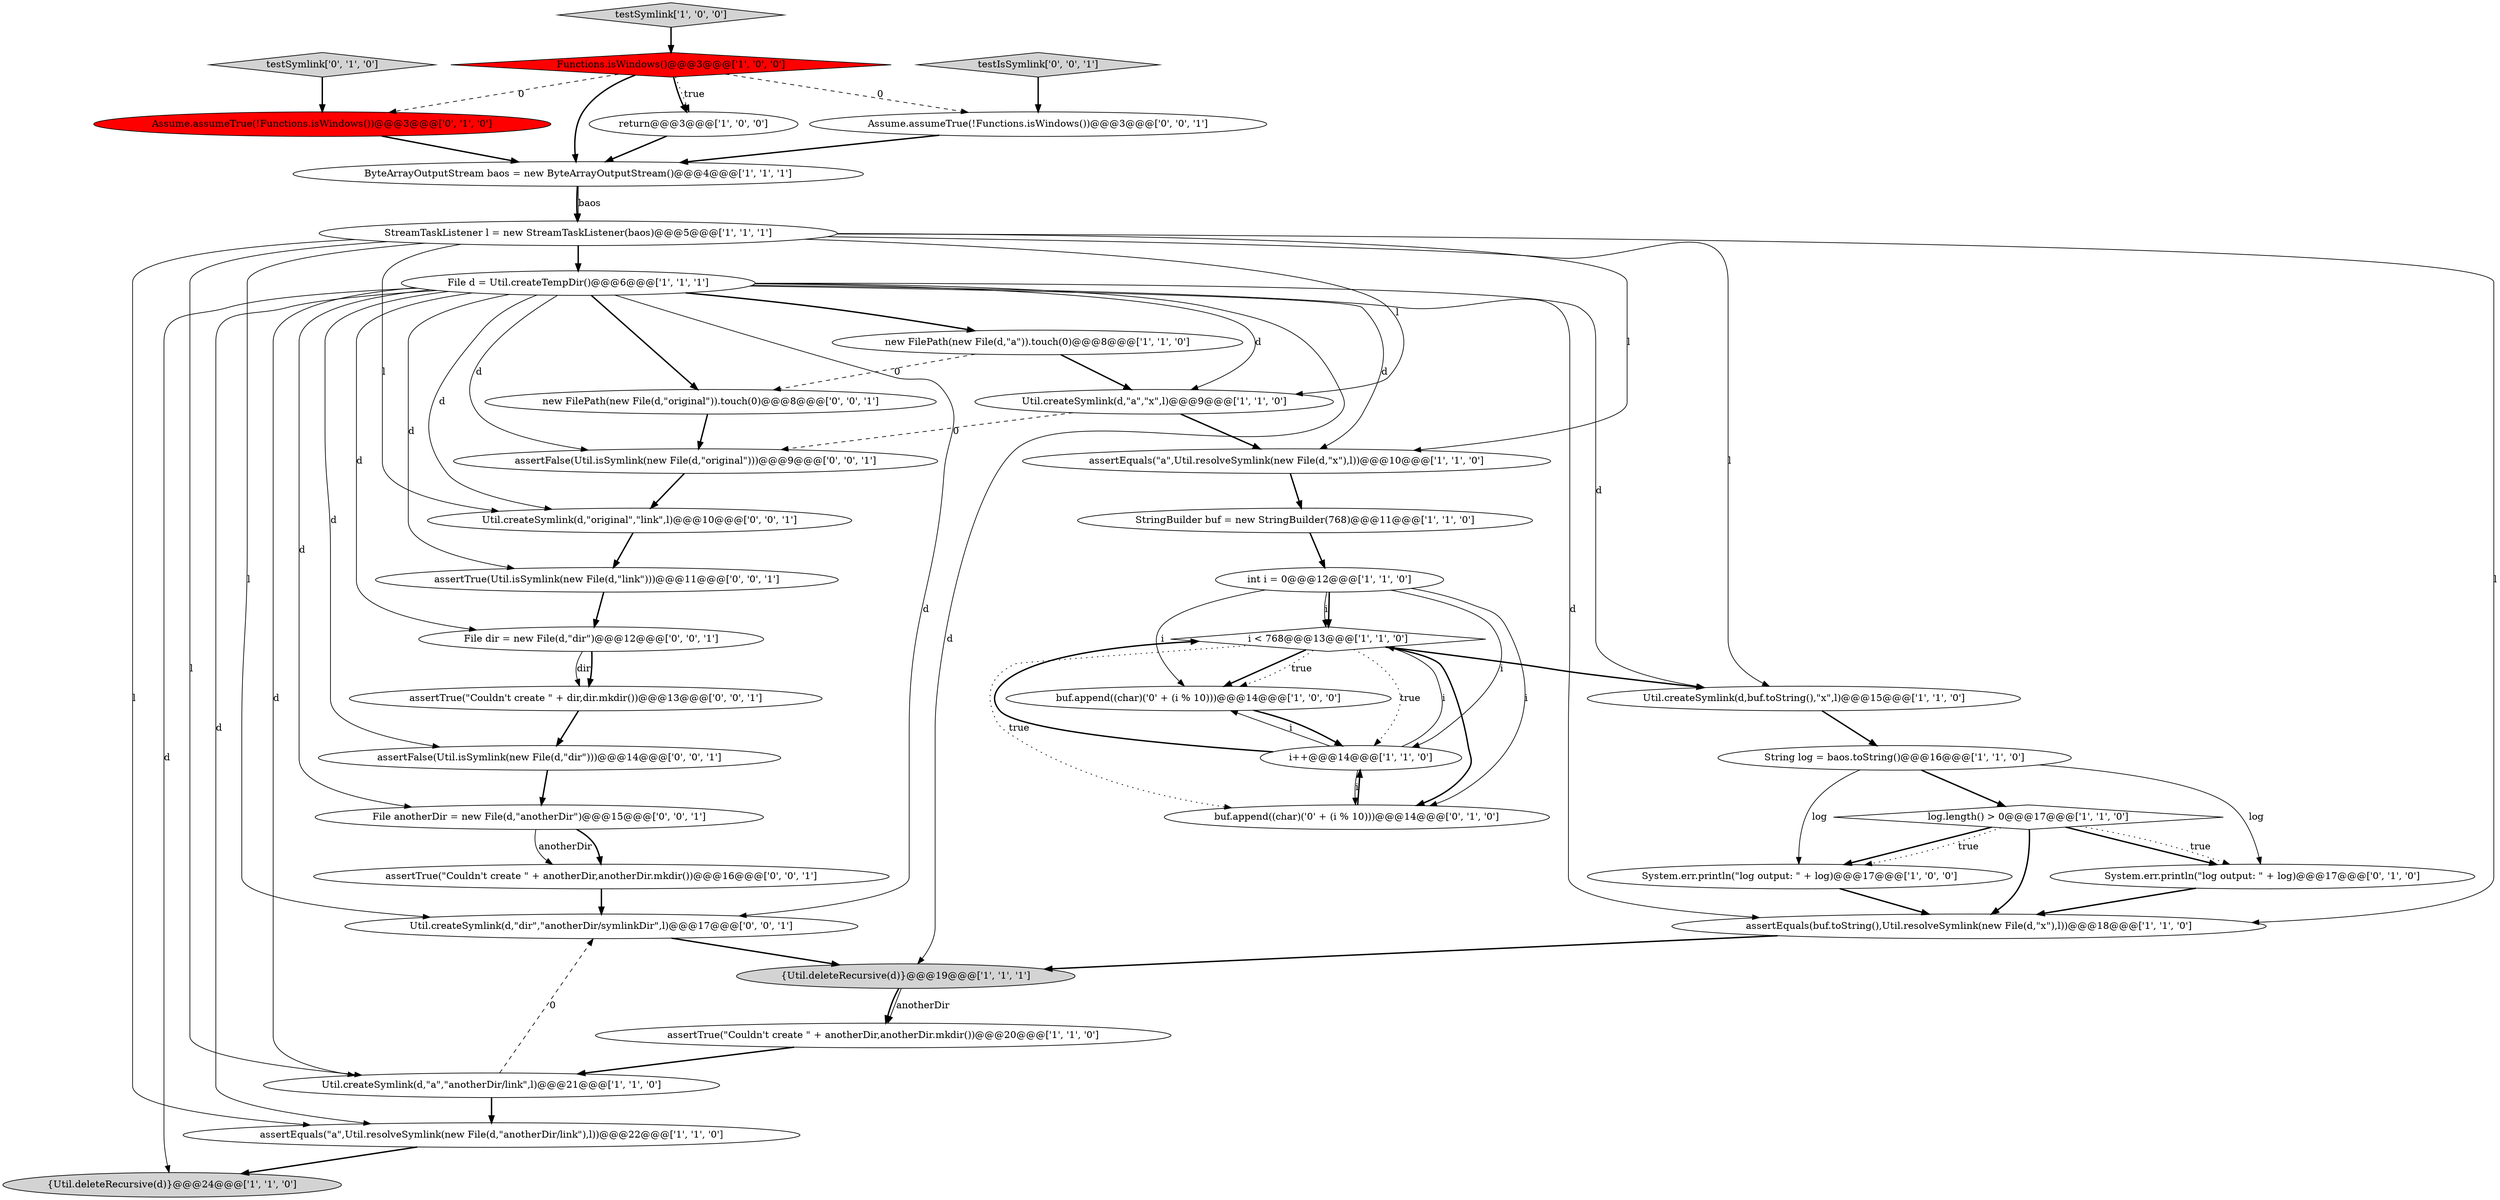 digraph {
12 [style = filled, label = "return@@@3@@@['1', '0', '0']", fillcolor = white, shape = ellipse image = "AAA0AAABBB1BBB"];
39 [style = filled, label = "assertTrue(Util.isSymlink(new File(d,\"link\")))@@@11@@@['0', '0', '1']", fillcolor = white, shape = ellipse image = "AAA0AAABBB3BBB"];
5 [style = filled, label = "int i = 0@@@12@@@['1', '1', '0']", fillcolor = white, shape = ellipse image = "AAA0AAABBB1BBB"];
19 [style = filled, label = "log.length() > 0@@@17@@@['1', '1', '0']", fillcolor = white, shape = diamond image = "AAA0AAABBB1BBB"];
33 [style = filled, label = "new FilePath(new File(d,\"original\")).touch(0)@@@8@@@['0', '0', '1']", fillcolor = white, shape = ellipse image = "AAA0AAABBB3BBB"];
31 [style = filled, label = "Util.createSymlink(d,\"original\",\"link\",l)@@@10@@@['0', '0', '1']", fillcolor = white, shape = ellipse image = "AAA0AAABBB3BBB"];
16 [style = filled, label = "StreamTaskListener l = new StreamTaskListener(baos)@@@5@@@['1', '1', '1']", fillcolor = white, shape = ellipse image = "AAA0AAABBB1BBB"];
38 [style = filled, label = "Assume.assumeTrue(!Functions.isWindows())@@@3@@@['0', '0', '1']", fillcolor = white, shape = ellipse image = "AAA0AAABBB3BBB"];
7 [style = filled, label = "{Util.deleteRecursive(d)}@@@19@@@['1', '1', '1']", fillcolor = lightgray, shape = ellipse image = "AAA0AAABBB1BBB"];
20 [style = filled, label = "i < 768@@@13@@@['1', '1', '0']", fillcolor = white, shape = diamond image = "AAA0AAABBB1BBB"];
2 [style = filled, label = "buf.append((char)('0' + (i % 10)))@@@14@@@['1', '0', '0']", fillcolor = white, shape = ellipse image = "AAA0AAABBB1BBB"];
4 [style = filled, label = "File d = Util.createTempDir()@@@6@@@['1', '1', '1']", fillcolor = white, shape = ellipse image = "AAA0AAABBB1BBB"];
6 [style = filled, label = "StringBuilder buf = new StringBuilder(768)@@@11@@@['1', '1', '0']", fillcolor = white, shape = ellipse image = "AAA0AAABBB1BBB"];
22 [style = filled, label = "assertTrue(\"Couldn't create \" + anotherDir,anotherDir.mkdir())@@@20@@@['1', '1', '0']", fillcolor = white, shape = ellipse image = "AAA0AAABBB1BBB"];
8 [style = filled, label = "i++@@@14@@@['1', '1', '0']", fillcolor = white, shape = ellipse image = "AAA0AAABBB1BBB"];
30 [style = filled, label = "assertFalse(Util.isSymlink(new File(d,\"original\")))@@@9@@@['0', '0', '1']", fillcolor = white, shape = ellipse image = "AAA0AAABBB3BBB"];
36 [style = filled, label = "File dir = new File(d,\"dir\")@@@12@@@['0', '0', '1']", fillcolor = white, shape = ellipse image = "AAA0AAABBB3BBB"];
28 [style = filled, label = "File anotherDir = new File(d,\"anotherDir\")@@@15@@@['0', '0', '1']", fillcolor = white, shape = ellipse image = "AAA0AAABBB3BBB"];
10 [style = filled, label = "assertEquals(\"a\",Util.resolveSymlink(new File(d,\"x\"),l))@@@10@@@['1', '1', '0']", fillcolor = white, shape = ellipse image = "AAA0AAABBB1BBB"];
32 [style = filled, label = "assertFalse(Util.isSymlink(new File(d,\"dir\")))@@@14@@@['0', '0', '1']", fillcolor = white, shape = ellipse image = "AAA0AAABBB3BBB"];
24 [style = filled, label = "buf.append((char)('0' + (i % 10)))@@@14@@@['0', '1', '0']", fillcolor = white, shape = ellipse image = "AAA0AAABBB2BBB"];
13 [style = filled, label = "ByteArrayOutputStream baos = new ByteArrayOutputStream()@@@4@@@['1', '1', '1']", fillcolor = white, shape = ellipse image = "AAA0AAABBB1BBB"];
27 [style = filled, label = "testSymlink['0', '1', '0']", fillcolor = lightgray, shape = diamond image = "AAA0AAABBB2BBB"];
15 [style = filled, label = "new FilePath(new File(d,\"a\")).touch(0)@@@8@@@['1', '1', '0']", fillcolor = white, shape = ellipse image = "AAA0AAABBB1BBB"];
23 [style = filled, label = "testSymlink['1', '0', '0']", fillcolor = lightgray, shape = diamond image = "AAA0AAABBB1BBB"];
9 [style = filled, label = "{Util.deleteRecursive(d)}@@@24@@@['1', '1', '0']", fillcolor = lightgray, shape = ellipse image = "AAA0AAABBB1BBB"];
17 [style = filled, label = "Functions.isWindows()@@@3@@@['1', '0', '0']", fillcolor = red, shape = diamond image = "AAA1AAABBB1BBB"];
25 [style = filled, label = "Assume.assumeTrue(!Functions.isWindows())@@@3@@@['0', '1', '0']", fillcolor = red, shape = ellipse image = "AAA1AAABBB2BBB"];
29 [style = filled, label = "testIsSymlink['0', '0', '1']", fillcolor = lightgray, shape = diamond image = "AAA0AAABBB3BBB"];
18 [style = filled, label = "System.err.println(\"log output: \" + log)@@@17@@@['1', '0', '0']", fillcolor = white, shape = ellipse image = "AAA0AAABBB1BBB"];
11 [style = filled, label = "String log = baos.toString()@@@16@@@['1', '1', '0']", fillcolor = white, shape = ellipse image = "AAA0AAABBB1BBB"];
21 [style = filled, label = "assertEquals(buf.toString(),Util.resolveSymlink(new File(d,\"x\"),l))@@@18@@@['1', '1', '0']", fillcolor = white, shape = ellipse image = "AAA0AAABBB1BBB"];
1 [style = filled, label = "Util.createSymlink(d,buf.toString(),\"x\",l)@@@15@@@['1', '1', '0']", fillcolor = white, shape = ellipse image = "AAA0AAABBB1BBB"];
26 [style = filled, label = "System.err.println(\"log output: \" + log)@@@17@@@['0', '1', '0']", fillcolor = white, shape = ellipse image = "AAA0AAABBB2BBB"];
14 [style = filled, label = "Util.createSymlink(d,\"a\",\"anotherDir/link\",l)@@@21@@@['1', '1', '0']", fillcolor = white, shape = ellipse image = "AAA0AAABBB1BBB"];
34 [style = filled, label = "Util.createSymlink(d,\"dir\",\"anotherDir/symlinkDir\",l)@@@17@@@['0', '0', '1']", fillcolor = white, shape = ellipse image = "AAA0AAABBB3BBB"];
0 [style = filled, label = "Util.createSymlink(d,\"a\",\"x\",l)@@@9@@@['1', '1', '0']", fillcolor = white, shape = ellipse image = "AAA0AAABBB1BBB"];
3 [style = filled, label = "assertEquals(\"a\",Util.resolveSymlink(new File(d,\"anotherDir/link\"),l))@@@22@@@['1', '1', '0']", fillcolor = white, shape = ellipse image = "AAA0AAABBB1BBB"];
37 [style = filled, label = "assertTrue(\"Couldn't create \" + anotherDir,anotherDir.mkdir())@@@16@@@['0', '0', '1']", fillcolor = white, shape = ellipse image = "AAA0AAABBB3BBB"];
35 [style = filled, label = "assertTrue(\"Couldn't create \" + dir,dir.mkdir())@@@13@@@['0', '0', '1']", fillcolor = white, shape = ellipse image = "AAA0AAABBB3BBB"];
36->35 [style = solid, label="dir"];
14->3 [style = bold, label=""];
5->20 [style = bold, label=""];
4->15 [style = bold, label=""];
8->20 [style = solid, label="i"];
4->32 [style = solid, label="d"];
4->21 [style = solid, label="d"];
8->24 [style = solid, label="i"];
16->14 [style = solid, label="l"];
8->20 [style = bold, label=""];
28->37 [style = solid, label="anotherDir"];
15->0 [style = bold, label=""];
0->30 [style = dashed, label="0"];
15->33 [style = dashed, label="0"];
23->17 [style = bold, label=""];
4->34 [style = solid, label="d"];
27->25 [style = bold, label=""];
8->2 [style = solid, label="i"];
19->18 [style = bold, label=""];
28->37 [style = bold, label=""];
20->24 [style = dotted, label="true"];
4->31 [style = solid, label="d"];
16->3 [style = solid, label="l"];
13->16 [style = bold, label=""];
1->11 [style = bold, label=""];
16->1 [style = solid, label="l"];
4->30 [style = solid, label="d"];
19->26 [style = bold, label=""];
33->30 [style = bold, label=""];
21->7 [style = bold, label=""];
5->24 [style = solid, label="i"];
29->38 [style = bold, label=""];
16->10 [style = solid, label="l"];
4->39 [style = solid, label="d"];
24->8 [style = bold, label=""];
36->35 [style = bold, label=""];
22->14 [style = bold, label=""];
19->26 [style = dotted, label="true"];
5->8 [style = solid, label="i"];
4->0 [style = solid, label="d"];
16->21 [style = solid, label="l"];
5->2 [style = solid, label="i"];
19->18 [style = dotted, label="true"];
35->32 [style = bold, label=""];
20->1 [style = bold, label=""];
4->33 [style = bold, label=""];
17->38 [style = dashed, label="0"];
10->6 [style = bold, label=""];
17->25 [style = dashed, label="0"];
26->21 [style = bold, label=""];
3->9 [style = bold, label=""];
12->13 [style = bold, label=""];
7->22 [style = bold, label=""];
6->5 [style = bold, label=""];
17->12 [style = bold, label=""];
17->12 [style = dotted, label="true"];
30->31 [style = bold, label=""];
4->3 [style = solid, label="d"];
17->13 [style = bold, label=""];
31->39 [style = bold, label=""];
18->21 [style = bold, label=""];
16->4 [style = bold, label=""];
4->1 [style = solid, label="d"];
19->21 [style = bold, label=""];
7->22 [style = solid, label="anotherDir"];
5->20 [style = solid, label="i"];
4->36 [style = solid, label="d"];
14->34 [style = dashed, label="0"];
25->13 [style = bold, label=""];
20->8 [style = dotted, label="true"];
4->28 [style = solid, label="d"];
34->7 [style = bold, label=""];
4->10 [style = solid, label="d"];
4->14 [style = solid, label="d"];
13->16 [style = solid, label="baos"];
11->19 [style = bold, label=""];
4->7 [style = solid, label="d"];
16->34 [style = solid, label="l"];
20->2 [style = bold, label=""];
0->10 [style = bold, label=""];
11->18 [style = solid, label="log"];
16->31 [style = solid, label="l"];
37->34 [style = bold, label=""];
20->2 [style = dotted, label="true"];
11->26 [style = solid, label="log"];
16->0 [style = solid, label="l"];
20->24 [style = bold, label=""];
38->13 [style = bold, label=""];
39->36 [style = bold, label=""];
32->28 [style = bold, label=""];
2->8 [style = bold, label=""];
4->9 [style = solid, label="d"];
}
